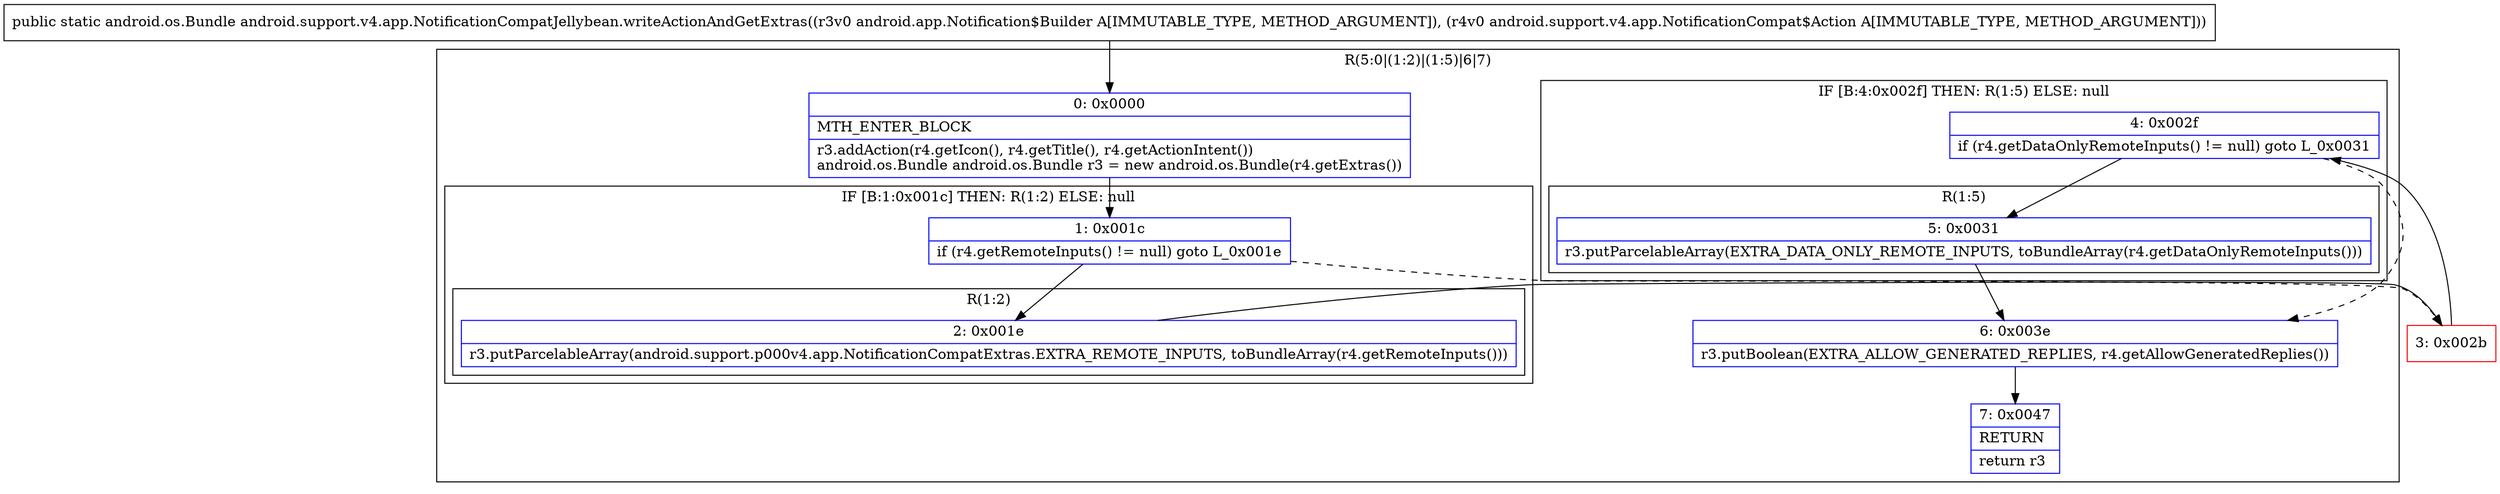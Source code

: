 digraph "CFG forandroid.support.v4.app.NotificationCompatJellybean.writeActionAndGetExtras(Landroid\/app\/Notification$Builder;Landroid\/support\/v4\/app\/NotificationCompat$Action;)Landroid\/os\/Bundle;" {
subgraph cluster_Region_1971636585 {
label = "R(5:0|(1:2)|(1:5)|6|7)";
node [shape=record,color=blue];
Node_0 [shape=record,label="{0\:\ 0x0000|MTH_ENTER_BLOCK\l|r3.addAction(r4.getIcon(), r4.getTitle(), r4.getActionIntent())\landroid.os.Bundle android.os.Bundle r3 = new android.os.Bundle(r4.getExtras())\l}"];
subgraph cluster_IfRegion_1032715362 {
label = "IF [B:1:0x001c] THEN: R(1:2) ELSE: null";
node [shape=record,color=blue];
Node_1 [shape=record,label="{1\:\ 0x001c|if (r4.getRemoteInputs() != null) goto L_0x001e\l}"];
subgraph cluster_Region_1971496798 {
label = "R(1:2)";
node [shape=record,color=blue];
Node_2 [shape=record,label="{2\:\ 0x001e|r3.putParcelableArray(android.support.p000v4.app.NotificationCompatExtras.EXTRA_REMOTE_INPUTS, toBundleArray(r4.getRemoteInputs()))\l}"];
}
}
subgraph cluster_IfRegion_183564804 {
label = "IF [B:4:0x002f] THEN: R(1:5) ELSE: null";
node [shape=record,color=blue];
Node_4 [shape=record,label="{4\:\ 0x002f|if (r4.getDataOnlyRemoteInputs() != null) goto L_0x0031\l}"];
subgraph cluster_Region_1101871990 {
label = "R(1:5)";
node [shape=record,color=blue];
Node_5 [shape=record,label="{5\:\ 0x0031|r3.putParcelableArray(EXTRA_DATA_ONLY_REMOTE_INPUTS, toBundleArray(r4.getDataOnlyRemoteInputs()))\l}"];
}
}
Node_6 [shape=record,label="{6\:\ 0x003e|r3.putBoolean(EXTRA_ALLOW_GENERATED_REPLIES, r4.getAllowGeneratedReplies())\l}"];
Node_7 [shape=record,label="{7\:\ 0x0047|RETURN\l|return r3\l}"];
}
Node_3 [shape=record,color=red,label="{3\:\ 0x002b}"];
MethodNode[shape=record,label="{public static android.os.Bundle android.support.v4.app.NotificationCompatJellybean.writeActionAndGetExtras((r3v0 android.app.Notification$Builder A[IMMUTABLE_TYPE, METHOD_ARGUMENT]), (r4v0 android.support.v4.app.NotificationCompat$Action A[IMMUTABLE_TYPE, METHOD_ARGUMENT])) }"];
MethodNode -> Node_0;
Node_0 -> Node_1;
Node_1 -> Node_2;
Node_1 -> Node_3[style=dashed];
Node_2 -> Node_3;
Node_4 -> Node_5;
Node_4 -> Node_6[style=dashed];
Node_5 -> Node_6;
Node_6 -> Node_7;
Node_3 -> Node_4;
}

